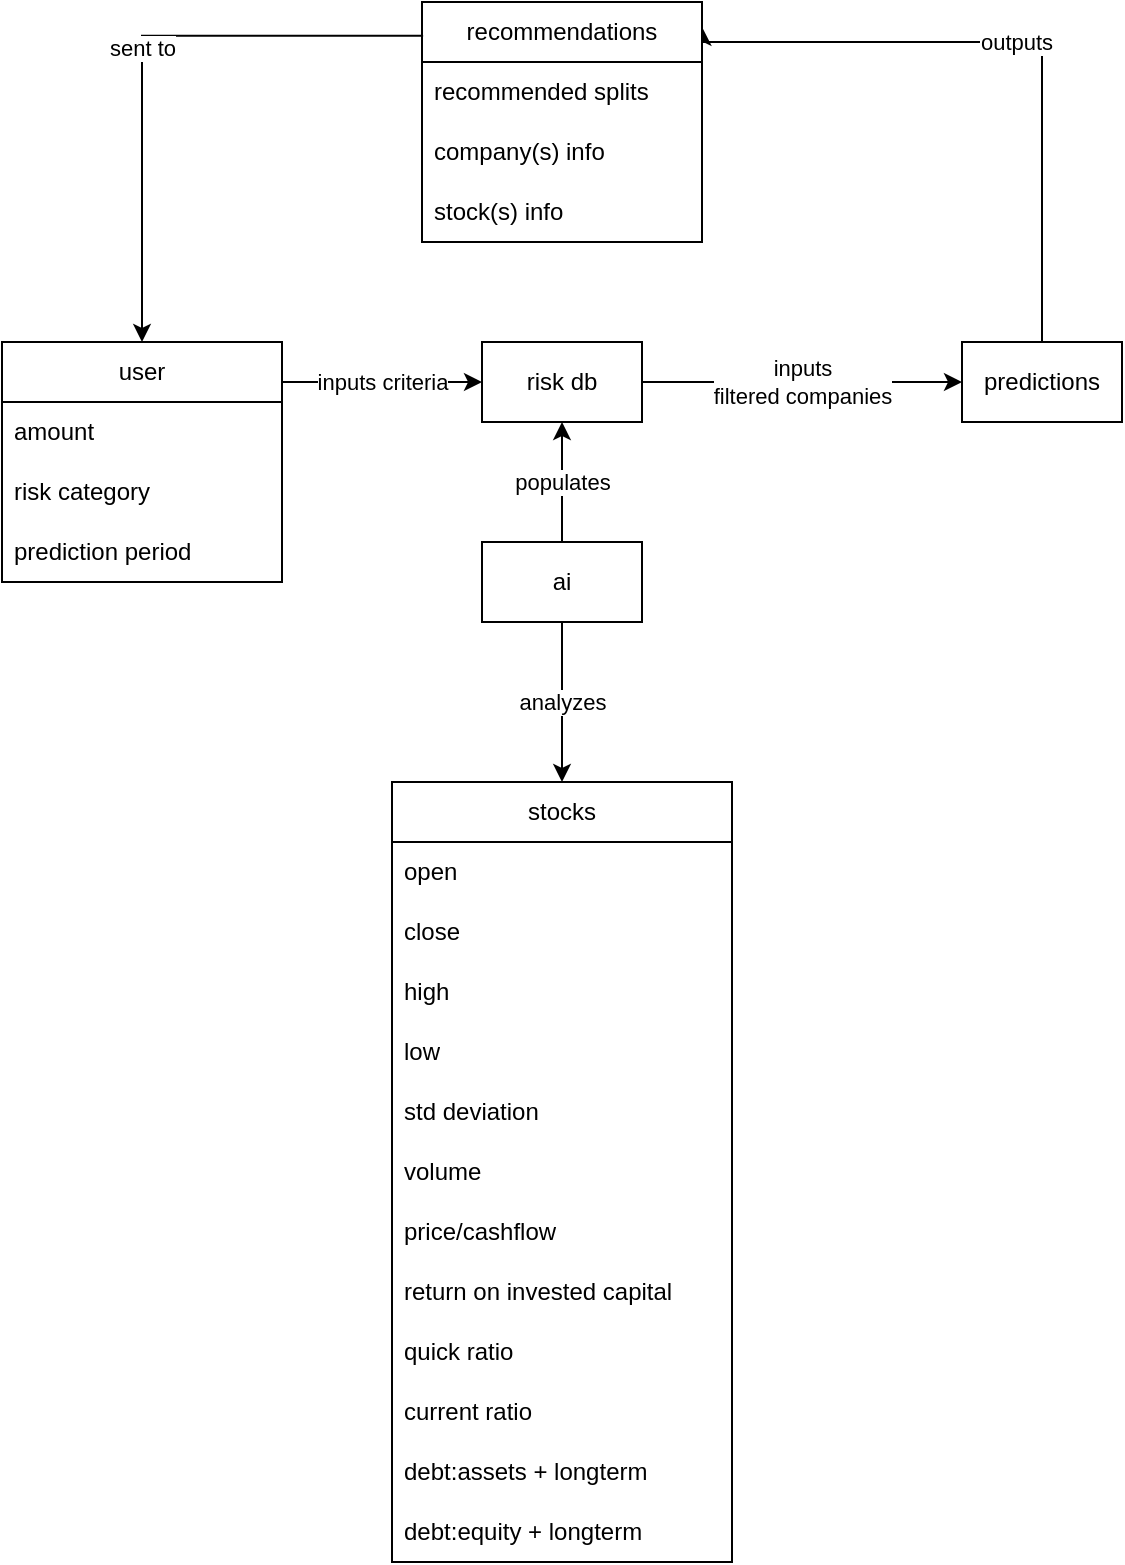 <mxfile version="21.2.1" type="device">
  <diagram name="Page-1" id="8_V-npkF4_8rAvQVF0dz">
    <mxGraphModel dx="1662" dy="1049" grid="1" gridSize="10" guides="1" tooltips="1" connect="1" arrows="1" fold="1" page="1" pageScale="1" pageWidth="850" pageHeight="1100" math="0" shadow="0">
      <root>
        <mxCell id="0" />
        <mxCell id="1" parent="0" />
        <mxCell id="Ms_8OpRCHCh8PfJ0gs4a-4" value="populates" style="edgeStyle=orthogonalEdgeStyle;rounded=0;orthogonalLoop=1;jettySize=auto;html=1;entryX=0.5;entryY=1;entryDx=0;entryDy=0;" edge="1" parent="1" source="vGaQVAYAIkuoaAUsgXml-4" target="vGaQVAYAIkuoaAUsgXml-5">
          <mxGeometry relative="1" as="geometry" />
        </mxCell>
        <mxCell id="Ms_8OpRCHCh8PfJ0gs4a-6" value="analyzes" style="edgeStyle=orthogonalEdgeStyle;rounded=0;orthogonalLoop=1;jettySize=auto;html=1;entryX=0.5;entryY=0;entryDx=0;entryDy=0;" edge="1" parent="1" source="vGaQVAYAIkuoaAUsgXml-4" target="vGaQVAYAIkuoaAUsgXml-29">
          <mxGeometry relative="1" as="geometry" />
        </mxCell>
        <mxCell id="vGaQVAYAIkuoaAUsgXml-4" value="ai" style="rounded=0;whiteSpace=wrap;html=1;" parent="1" vertex="1">
          <mxGeometry x="330" y="460" width="80" height="40" as="geometry" />
        </mxCell>
        <mxCell id="Ms_8OpRCHCh8PfJ0gs4a-7" value="&lt;div&gt;inputs&lt;/div&gt;&lt;div&gt;filtered companies&lt;br&gt;&lt;/div&gt;" style="edgeStyle=orthogonalEdgeStyle;rounded=0;orthogonalLoop=1;jettySize=auto;html=1;entryX=0;entryY=0.5;entryDx=0;entryDy=0;" edge="1" parent="1" source="vGaQVAYAIkuoaAUsgXml-5" target="vGaQVAYAIkuoaAUsgXml-6">
          <mxGeometry relative="1" as="geometry" />
        </mxCell>
        <mxCell id="vGaQVAYAIkuoaAUsgXml-5" value="risk db" style="rounded=0;whiteSpace=wrap;html=1;" parent="1" vertex="1">
          <mxGeometry x="330" y="360" width="80" height="40" as="geometry" />
        </mxCell>
        <mxCell id="Ms_8OpRCHCh8PfJ0gs4a-8" value="outputs" style="edgeStyle=orthogonalEdgeStyle;rounded=0;orthogonalLoop=1;jettySize=auto;html=1;entryX=1.002;entryY=0.108;entryDx=0;entryDy=0;entryPerimeter=0;" edge="1" parent="1" source="vGaQVAYAIkuoaAUsgXml-6" target="vGaQVAYAIkuoaAUsgXml-42">
          <mxGeometry relative="1" as="geometry">
            <Array as="points">
              <mxPoint x="610" y="210" />
              <mxPoint x="440" y="210" />
            </Array>
          </mxGeometry>
        </mxCell>
        <mxCell id="vGaQVAYAIkuoaAUsgXml-6" value="predictions" style="rounded=0;whiteSpace=wrap;html=1;" parent="1" vertex="1">
          <mxGeometry x="570" y="360" width="80" height="40" as="geometry" />
        </mxCell>
        <mxCell id="Ms_8OpRCHCh8PfJ0gs4a-3" value="inputs criteria" style="edgeStyle=orthogonalEdgeStyle;rounded=0;orthogonalLoop=1;jettySize=auto;html=1;entryX=0;entryY=0.5;entryDx=0;entryDy=0;exitX=1;exitY=0.167;exitDx=0;exitDy=0;exitPerimeter=0;" edge="1" parent="1" source="vGaQVAYAIkuoaAUsgXml-20" target="vGaQVAYAIkuoaAUsgXml-5">
          <mxGeometry relative="1" as="geometry" />
        </mxCell>
        <mxCell id="vGaQVAYAIkuoaAUsgXml-20" value="user" style="swimlane;fontStyle=0;childLayout=stackLayout;horizontal=1;startSize=30;horizontalStack=0;resizeParent=1;resizeParentMax=0;resizeLast=0;collapsible=1;marginBottom=0;whiteSpace=wrap;html=1;" parent="1" vertex="1">
          <mxGeometry x="90" y="360" width="140" height="120" as="geometry" />
        </mxCell>
        <mxCell id="vGaQVAYAIkuoaAUsgXml-21" value="amount" style="text;strokeColor=none;fillColor=none;align=left;verticalAlign=middle;spacingLeft=4;spacingRight=4;overflow=hidden;points=[[0,0.5],[1,0.5]];portConstraint=eastwest;rotatable=0;whiteSpace=wrap;html=1;" parent="vGaQVAYAIkuoaAUsgXml-20" vertex="1">
          <mxGeometry y="30" width="140" height="30" as="geometry" />
        </mxCell>
        <mxCell id="Ms_8OpRCHCh8PfJ0gs4a-1" value="risk category" style="text;strokeColor=none;fillColor=none;align=left;verticalAlign=middle;spacingLeft=4;spacingRight=4;overflow=hidden;points=[[0,0.5],[1,0.5]];portConstraint=eastwest;rotatable=0;whiteSpace=wrap;html=1;" vertex="1" parent="vGaQVAYAIkuoaAUsgXml-20">
          <mxGeometry y="60" width="140" height="30" as="geometry" />
        </mxCell>
        <mxCell id="Ms_8OpRCHCh8PfJ0gs4a-2" value="prediction period" style="text;strokeColor=none;fillColor=none;align=left;verticalAlign=middle;spacingLeft=4;spacingRight=4;overflow=hidden;points=[[0,0.5],[1,0.5]];portConstraint=eastwest;rotatable=0;whiteSpace=wrap;html=1;" vertex="1" parent="vGaQVAYAIkuoaAUsgXml-20">
          <mxGeometry y="90" width="140" height="30" as="geometry" />
        </mxCell>
        <mxCell id="vGaQVAYAIkuoaAUsgXml-29" value="stocks" style="swimlane;fontStyle=0;childLayout=stackLayout;horizontal=1;startSize=30;horizontalStack=0;resizeParent=1;resizeParentMax=0;resizeLast=0;collapsible=1;marginBottom=0;whiteSpace=wrap;html=1;" parent="1" vertex="1">
          <mxGeometry x="285" y="580" width="170" height="390" as="geometry" />
        </mxCell>
        <mxCell id="vGaQVAYAIkuoaAUsgXml-30" value="&lt;div&gt;open&lt;/div&gt;" style="text;strokeColor=none;fillColor=none;align=left;verticalAlign=middle;spacingLeft=4;spacingRight=4;overflow=hidden;points=[[0,0.5],[1,0.5]];portConstraint=eastwest;rotatable=0;whiteSpace=wrap;html=1;" parent="vGaQVAYAIkuoaAUsgXml-29" vertex="1">
          <mxGeometry y="30" width="170" height="30" as="geometry" />
        </mxCell>
        <mxCell id="vGaQVAYAIkuoaAUsgXml-31" value="close" style="text;strokeColor=none;fillColor=none;align=left;verticalAlign=middle;spacingLeft=4;spacingRight=4;overflow=hidden;points=[[0,0.5],[1,0.5]];portConstraint=eastwest;rotatable=0;whiteSpace=wrap;html=1;" parent="vGaQVAYAIkuoaAUsgXml-29" vertex="1">
          <mxGeometry y="60" width="170" height="30" as="geometry" />
        </mxCell>
        <mxCell id="vGaQVAYAIkuoaAUsgXml-32" value="high" style="text;strokeColor=none;fillColor=none;align=left;verticalAlign=middle;spacingLeft=4;spacingRight=4;overflow=hidden;points=[[0,0.5],[1,0.5]];portConstraint=eastwest;rotatable=0;whiteSpace=wrap;html=1;" parent="vGaQVAYAIkuoaAUsgXml-29" vertex="1">
          <mxGeometry y="90" width="170" height="30" as="geometry" />
        </mxCell>
        <mxCell id="vGaQVAYAIkuoaAUsgXml-33" value="low" style="text;strokeColor=none;fillColor=none;align=left;verticalAlign=middle;spacingLeft=4;spacingRight=4;overflow=hidden;points=[[0,0.5],[1,0.5]];portConstraint=eastwest;rotatable=0;whiteSpace=wrap;html=1;" parent="vGaQVAYAIkuoaAUsgXml-29" vertex="1">
          <mxGeometry y="120" width="170" height="30" as="geometry" />
        </mxCell>
        <mxCell id="vGaQVAYAIkuoaAUsgXml-34" value="std deviation" style="text;strokeColor=none;fillColor=none;align=left;verticalAlign=middle;spacingLeft=4;spacingRight=4;overflow=hidden;points=[[0,0.5],[1,0.5]];portConstraint=eastwest;rotatable=0;whiteSpace=wrap;html=1;" parent="vGaQVAYAIkuoaAUsgXml-29" vertex="1">
          <mxGeometry y="150" width="170" height="30" as="geometry" />
        </mxCell>
        <mxCell id="vGaQVAYAIkuoaAUsgXml-35" value="volume" style="text;strokeColor=none;fillColor=none;align=left;verticalAlign=middle;spacingLeft=4;spacingRight=4;overflow=hidden;points=[[0,0.5],[1,0.5]];portConstraint=eastwest;rotatable=0;whiteSpace=wrap;html=1;" parent="vGaQVAYAIkuoaAUsgXml-29" vertex="1">
          <mxGeometry y="180" width="170" height="30" as="geometry" />
        </mxCell>
        <mxCell id="vGaQVAYAIkuoaAUsgXml-36" value="price/cashflow" style="text;strokeColor=none;fillColor=none;align=left;verticalAlign=middle;spacingLeft=4;spacingRight=4;overflow=hidden;points=[[0,0.5],[1,0.5]];portConstraint=eastwest;rotatable=0;whiteSpace=wrap;html=1;" parent="vGaQVAYAIkuoaAUsgXml-29" vertex="1">
          <mxGeometry y="210" width="170" height="30" as="geometry" />
        </mxCell>
        <mxCell id="vGaQVAYAIkuoaAUsgXml-37" value="return on invested capital" style="text;strokeColor=none;fillColor=none;align=left;verticalAlign=middle;spacingLeft=4;spacingRight=4;overflow=hidden;points=[[0,0.5],[1,0.5]];portConstraint=eastwest;rotatable=0;whiteSpace=wrap;html=1;" parent="vGaQVAYAIkuoaAUsgXml-29" vertex="1">
          <mxGeometry y="240" width="170" height="30" as="geometry" />
        </mxCell>
        <mxCell id="vGaQVAYAIkuoaAUsgXml-38" value="quick ratio" style="text;strokeColor=none;fillColor=none;align=left;verticalAlign=middle;spacingLeft=4;spacingRight=4;overflow=hidden;points=[[0,0.5],[1,0.5]];portConstraint=eastwest;rotatable=0;whiteSpace=wrap;html=1;" parent="vGaQVAYAIkuoaAUsgXml-29" vertex="1">
          <mxGeometry y="270" width="170" height="30" as="geometry" />
        </mxCell>
        <mxCell id="vGaQVAYAIkuoaAUsgXml-39" value="current ratio" style="text;strokeColor=none;fillColor=none;align=left;verticalAlign=middle;spacingLeft=4;spacingRight=4;overflow=hidden;points=[[0,0.5],[1,0.5]];portConstraint=eastwest;rotatable=0;whiteSpace=wrap;html=1;" parent="vGaQVAYAIkuoaAUsgXml-29" vertex="1">
          <mxGeometry y="300" width="170" height="30" as="geometry" />
        </mxCell>
        <mxCell id="vGaQVAYAIkuoaAUsgXml-40" value="debt:assets + longterm" style="text;strokeColor=none;fillColor=none;align=left;verticalAlign=middle;spacingLeft=4;spacingRight=4;overflow=hidden;points=[[0,0.5],[1,0.5]];portConstraint=eastwest;rotatable=0;whiteSpace=wrap;html=1;" parent="vGaQVAYAIkuoaAUsgXml-29" vertex="1">
          <mxGeometry y="330" width="170" height="30" as="geometry" />
        </mxCell>
        <mxCell id="vGaQVAYAIkuoaAUsgXml-41" value="debt:equity + longterm" style="text;strokeColor=none;fillColor=none;align=left;verticalAlign=middle;spacingLeft=4;spacingRight=4;overflow=hidden;points=[[0,0.5],[1,0.5]];portConstraint=eastwest;rotatable=0;whiteSpace=wrap;html=1;" parent="vGaQVAYAIkuoaAUsgXml-29" vertex="1">
          <mxGeometry y="360" width="170" height="30" as="geometry" />
        </mxCell>
        <mxCell id="vGaQVAYAIkuoaAUsgXml-42" value="recommendations" style="swimlane;fontStyle=0;childLayout=stackLayout;horizontal=1;startSize=30;horizontalStack=0;resizeParent=1;resizeParentMax=0;resizeLast=0;collapsible=1;marginBottom=0;whiteSpace=wrap;html=1;" parent="1" vertex="1">
          <mxGeometry x="300" y="190" width="140" height="120" as="geometry" />
        </mxCell>
        <mxCell id="vGaQVAYAIkuoaAUsgXml-43" value="recommended splits" style="text;strokeColor=none;fillColor=none;align=left;verticalAlign=middle;spacingLeft=4;spacingRight=4;overflow=hidden;points=[[0,0.5],[1,0.5]];portConstraint=eastwest;rotatable=0;whiteSpace=wrap;html=1;" parent="vGaQVAYAIkuoaAUsgXml-42" vertex="1">
          <mxGeometry y="30" width="140" height="30" as="geometry" />
        </mxCell>
        <mxCell id="vGaQVAYAIkuoaAUsgXml-44" value="company(s) info" style="text;strokeColor=none;fillColor=none;align=left;verticalAlign=middle;spacingLeft=4;spacingRight=4;overflow=hidden;points=[[0,0.5],[1,0.5]];portConstraint=eastwest;rotatable=0;whiteSpace=wrap;html=1;" parent="vGaQVAYAIkuoaAUsgXml-42" vertex="1">
          <mxGeometry y="60" width="140" height="30" as="geometry" />
        </mxCell>
        <mxCell id="vGaQVAYAIkuoaAUsgXml-45" value="stock(s) info" style="text;strokeColor=none;fillColor=none;align=left;verticalAlign=middle;spacingLeft=4;spacingRight=4;overflow=hidden;points=[[0,0.5],[1,0.5]];portConstraint=eastwest;rotatable=0;whiteSpace=wrap;html=1;" parent="vGaQVAYAIkuoaAUsgXml-42" vertex="1">
          <mxGeometry y="90" width="140" height="30" as="geometry" />
        </mxCell>
        <mxCell id="Ms_8OpRCHCh8PfJ0gs4a-10" value="sent to" style="edgeStyle=orthogonalEdgeStyle;rounded=0;orthogonalLoop=1;jettySize=auto;html=1;entryX=0.5;entryY=0;entryDx=0;entryDy=0;exitX=0.004;exitY=0.141;exitDx=0;exitDy=0;exitPerimeter=0;" edge="1" parent="1" source="vGaQVAYAIkuoaAUsgXml-42" target="vGaQVAYAIkuoaAUsgXml-20">
          <mxGeometry relative="1" as="geometry" />
        </mxCell>
      </root>
    </mxGraphModel>
  </diagram>
</mxfile>
